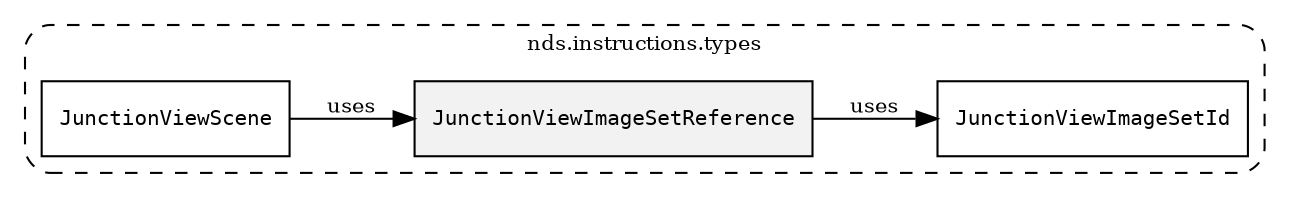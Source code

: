 /**
 * This dot file creates symbol collaboration diagram for JunctionViewImageSetReference.
 */
digraph ZSERIO
{
    node [shape=box, fontsize=10];
    rankdir="LR";
    fontsize=10;
    tooltip="JunctionViewImageSetReference collaboration diagram";

    subgraph "cluster_nds.instructions.types"
    {
        style="dashed, rounded";
        label="nds.instructions.types";
        tooltip="Package nds.instructions.types";
        href="../../../content/packages/nds.instructions.types.html#Package-nds-instructions-types";
        target="_parent";

        "JunctionViewImageSetReference" [style="filled", fillcolor="#0000000D", target="_parent", label=<<font face="monospace"><table align="center" border="0" cellspacing="0" cellpadding="0"><tr><td href="../../../content/packages/nds.instructions.types.html#Subtype-JunctionViewImageSetReference" title="Subtype defined in nds.instructions.types">JunctionViewImageSetReference</td></tr></table></font>>];
        "JunctionViewImageSetId" [target="_parent", label=<<font face="monospace"><table align="center" border="0" cellspacing="0" cellpadding="0"><tr><td href="../../../content/packages/nds.instructions.types.html#Subtype-JunctionViewImageSetId" title="Subtype defined in nds.instructions.types">JunctionViewImageSetId</td></tr></table></font>>];
        "JunctionViewScene" [target="_parent", label=<<font face="monospace"><table align="center" border="0" cellspacing="0" cellpadding="0"><tr><td href="../../../content/packages/nds.instructions.types.html#Structure-JunctionViewScene" title="Structure defined in nds.instructions.types">JunctionViewScene</td></tr></table></font>>];
    }

    "JunctionViewImageSetReference" -> "JunctionViewImageSetId" [label="uses", fontsize=10];
    "JunctionViewScene" -> "JunctionViewImageSetReference" [label="uses", fontsize=10];
}
